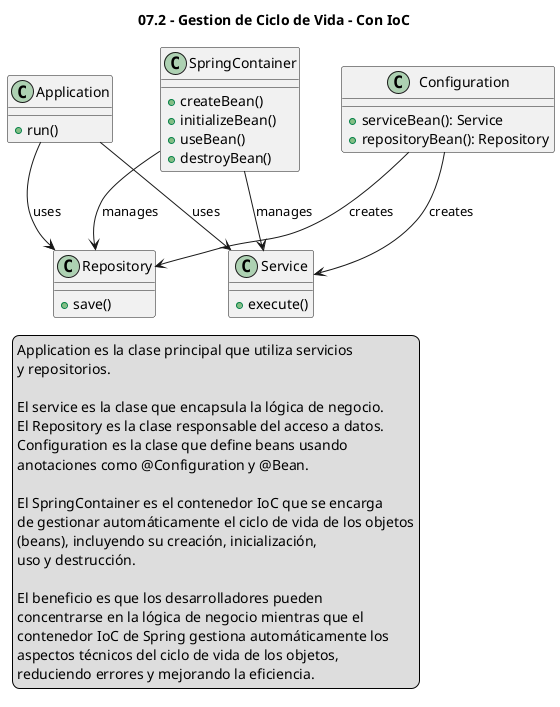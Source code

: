 @startuml

title 07.2 - Gestion de Ciclo de Vida - Con IoC

legend left
Application es la clase principal que utiliza servicios
y repositorios.

El service es la clase que encapsula la lógica de negocio.
El Repository es la clase responsable del acceso a datos.
Configuration es la clase que define beans usando
anotaciones como @Configuration y @Bean.

El SpringContainer es el contenedor IoC que se encarga
de gestionar automáticamente el ciclo de vida de los objetos
(beans), incluyendo su creación, inicialización,
uso y destrucción.

El beneficio es que los desarrolladores pueden
concentrarse en la lógica de negocio mientras que el
contenedor IoC de Spring gestiona automáticamente los
aspectos técnicos del ciclo de vida de los objetos,
reduciendo errores y mejorando la eficiencia.
end legend

class Application {
    + run()
}

class Service {
    + execute()
}

class Repository {
    + save()
}

class Configuration {
    + serviceBean(): Service
    + repositoryBean(): Repository
}

class SpringContainer {
    + createBean()
    + initializeBean()
    + useBean()
    + destroyBean()
}

Application --> Service : uses
Application --> Repository : uses
Configuration --> Service : creates
Configuration --> Repository : creates
SpringContainer --> Service : manages
SpringContainer --> Repository : manages
@enduml

Application: Clase principal que utiliza servicios y repositorios.
Service: Clase que encapsula la lógica de negocio.
Repository: Clase responsable del acceso a datos.
Configuration: Clase que define beans usando anotaciones como @Configuration y @Bean.
SpringContainer: Contenedor IoC que se encarga de gestionar automáticamente el ciclo de vida de los objetos (beans), incluyendo su creación, inicialización, uso y destrucción.
Beneficios
Los desarrolladores pueden concentrarse en la lógica de negocio mientras que el contenedor IoC de Spring gestiona automáticamente los aspectos técnicos del ciclo de vida de los objetos, reduciendo errores y mejorando la eficiencia.